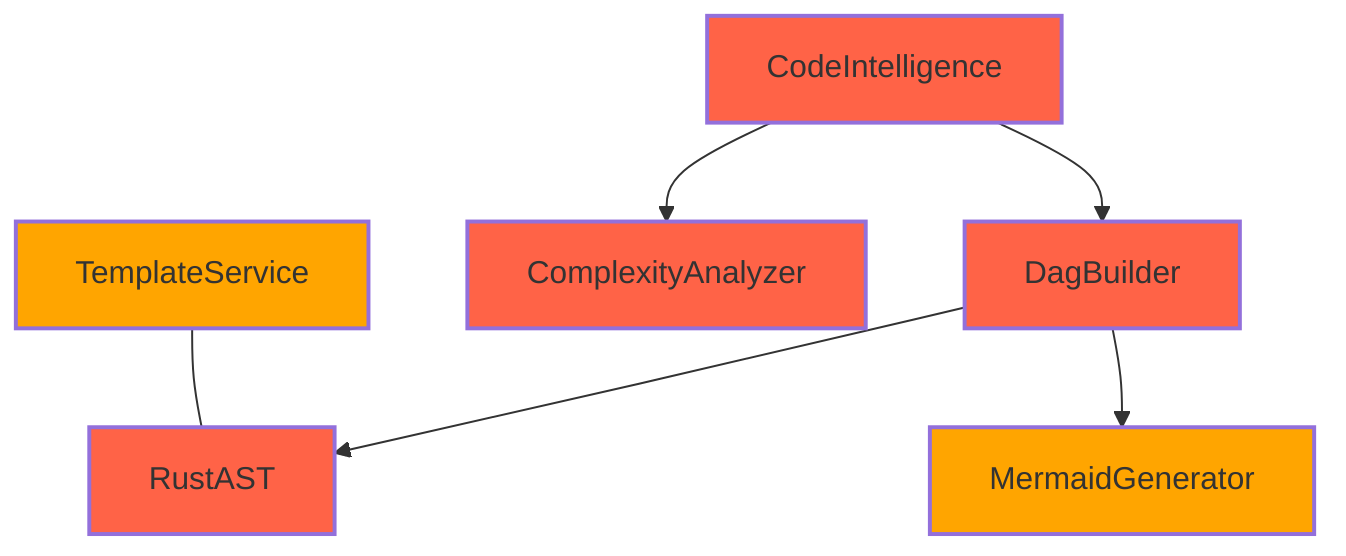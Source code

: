 graph TD
    ast_rust[RustAST]
    dag_builder[DagBuilder]
    complexity[ComplexityAnalyzer]
    code_intelligence[CodeIntelligence]
    template_service[TemplateService]
    mermaid_generator[MermaidGenerator]

    code_intelligence --> dag_builder
    dag_builder --> ast_rust
    dag_builder --> mermaid_generator
    code_intelligence --> complexity
    template_service --- ast_rust

    style ast_rust fill:#FF6347,stroke-width:2px
    style dag_builder fill:#FF6347,stroke-width:2px
    style complexity fill:#FF6347,stroke-width:2px
    style code_intelligence fill:#FF6347,stroke-width:2px
    style template_service fill:#FFA500,stroke-width:2px
    style mermaid_generator fill:#FFA500,stroke-width:2px